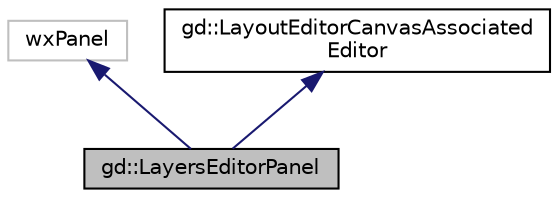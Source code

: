 digraph "gd::LayersEditorPanel"
{
  edge [fontname="Helvetica",fontsize="10",labelfontname="Helvetica",labelfontsize="10"];
  node [fontname="Helvetica",fontsize="10",shape=record];
  Node1 [label="gd::LayersEditorPanel",height=0.2,width=0.4,color="black", fillcolor="grey75", style="filled" fontcolor="black"];
  Node2 -> Node1 [dir="back",color="midnightblue",fontsize="10",style="solid",fontname="Helvetica"];
  Node2 [label="wxPanel",height=0.2,width=0.4,color="grey75", fillcolor="white", style="filled"];
  Node3 -> Node1 [dir="back",color="midnightblue",fontsize="10",style="solid",fontname="Helvetica"];
  Node3 [label="gd::LayoutEditorCanvasAssociated\lEditor",height=0.2,width=0.4,color="black", fillcolor="white", style="filled",URL="$classgd_1_1_layout_editor_canvas_associated_editor.html",tooltip="Base class meant to be used by the IDE for its editors that are associated with a gd::LayoutEditorCan..."];
}
